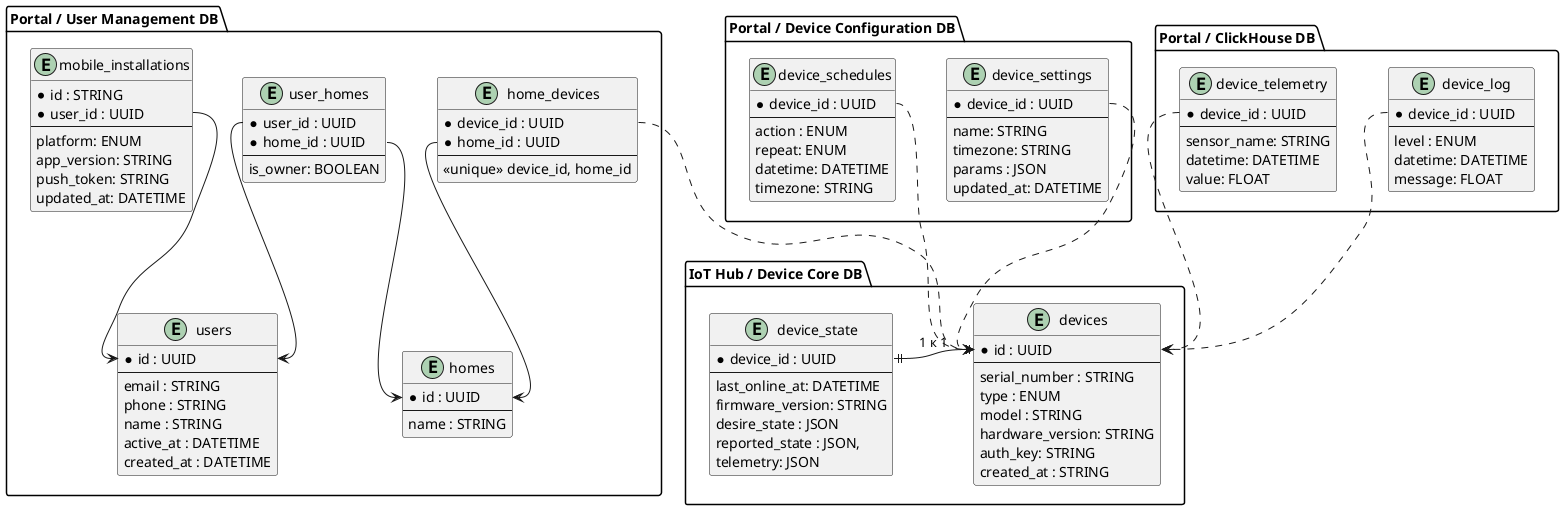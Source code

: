 @startuml


package "IoT Hub / Device Core DB" {

    entity devices {
        * id : UUID
        --
        serial_number : STRING
        type : ENUM
        model : STRING
        hardware_version: STRING
        auth_key: STRING
        created_at : STRING
    }


    entity device_state {
        * device_id : UUID
        --
        last_online_at: DATETIME
        firmware_version: STRING
        desire_state : JSON
        reported_state : JSON,
        telemetry: JSON
    }

    device_state::device_id ||-|| devices::id : 1 к 1
}

package "Portal / User Management DB" {
    entity users {
        * id : UUID
        --
        email : STRING
        phone : STRING
        name : STRING
        active_at : DATETIME
        created_at : DATETIME
    }

    entity homes {
        * id : UUID
        --
        name : STRING
    }

    entity user_homes {
        * user_id : UUID
        * home_id : UUID
        --
        is_owner: BOOLEAN
    }

    entity home_devices {
        * device_id : UUID
        * home_id : UUID
        --
        <<unique>> device_id, home_id
    }

    entity mobile_installations {
        * id : STRING
        * user_id : UUID
        --
        platform: ENUM
        app_version: STRING
        push_token: STRING
        updated_at: DATETIME
    }

    home_devices::home_id  --> homes::id
    user_homes::home_id  --> homes::id
    user_homes::user_id  --> users::id
    mobile_installations::user_id --> users::id
}

package "Portal / Device Configuration DB" {
    entity device_schedules {
        * device_id : UUID
        --
        action : ENUM
        repeat: ENUM
        datetime: DATETIME
        timezone: STRING
    }

     entity device_settings {
        * device_id : UUID
        --
        name: STRING
        timezone: STRING
        params : JSON
        updated_at: DATETIME
     }
}

package "Portal / ClickHouse DB" {
    entity device_telemetry {
        * device_id : UUID
        --
        sensor_name: STRING
        datetime: DATETIME
        value: FLOAT
    }

    entity device_log {
        * device_id : UUID
        --
        level : ENUM
        datetime: DATETIME
        message: FLOAT
    }
}


home_devices::device_id  .-> devices::id
device_telemetry::device_id  .-> devices::id
device_log::device_id  .-> devices::id
device_schedules::device_id  .-> devices::id
device_settings::device_id  .-> devices::id

@enduml
